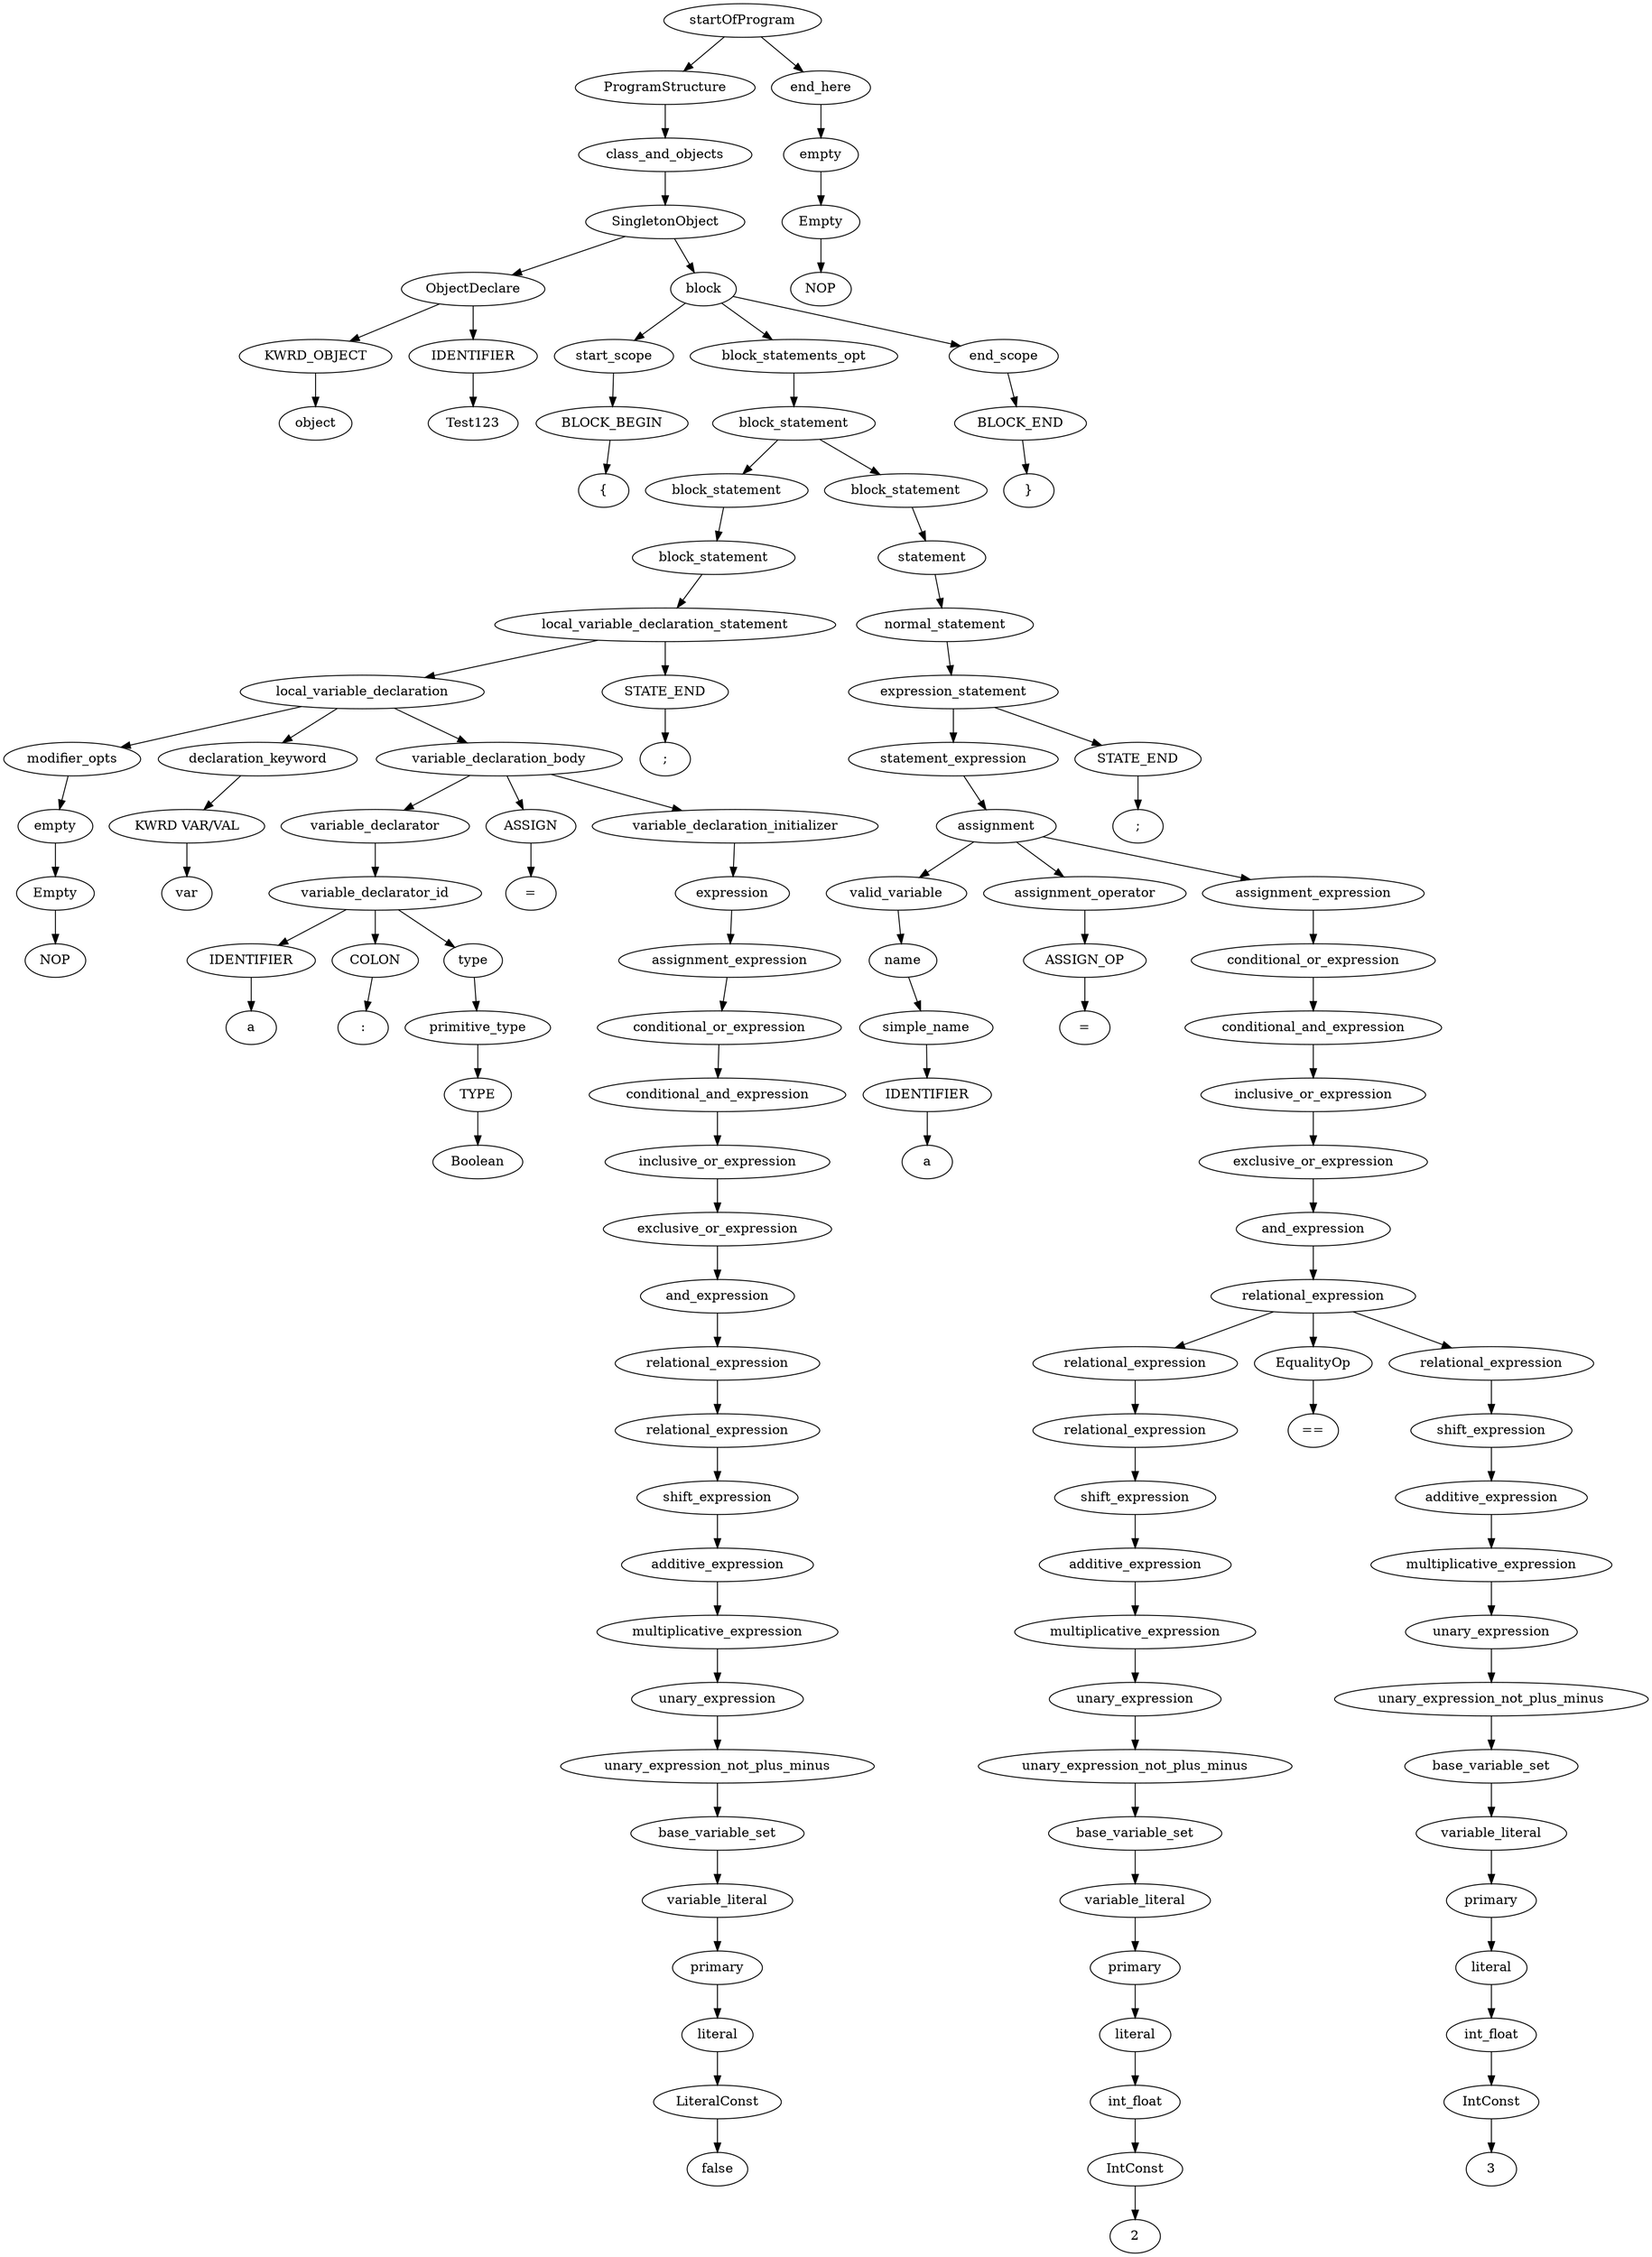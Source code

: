 digraph G {
121 [label="startOfProgram"];116 [label="ProgramStructure"];121->116
121 [label="startOfProgram"];120 [label="end_here"];121->120
116 [label="ProgramStructure"];115 [label="class_and_objects"];116->115
115 [label="class_and_objects"];114 [label="SingletonObject"];115->114
114 [label="SingletonObject"];5 [label="ObjectDeclare"];114->5
114 [label="SingletonObject"];113 [label="block"];114->113
5 [label="ObjectDeclare"];2 [label="KWRD_OBJECT"];5->2
5 [label="ObjectDeclare"];4 [label="IDENTIFIER"];5->4
2 [label="KWRD_OBJECT"];1 [label="object"];2->1
4 [label="IDENTIFIER"];3 [label="Test123"];4->3
113 [label="block"];8 [label="start_scope"];113->8
113 [label="block"];109 [label="block_statements_opt"];113->109
113 [label="block"];112 [label="end_scope"];113->112
8 [label="start_scope"];7 [label="BLOCK_BEGIN"];8->7
7 [label="BLOCK_BEGIN"];6 [label="{"];7->6
109 [label="block_statements_opt"];108 [label="block_statement"];109->108
108 [label="block_statement"];55 [label="block_statement"];108->55
108 [label="block_statement"];107 [label="block_statement"];108->107
55 [label="block_statement"];54 [label="block_statement"];55->54
54 [label="block_statement"];53 [label="local_variable_declaration_statement"];54->53
53 [label="local_variable_declaration_statement"];50 [label="local_variable_declaration"];53->50
53 [label="local_variable_declaration_statement"];52 [label="STATE_END"];53->52
50 [label="local_variable_declaration"];12 [label="modifier_opts"];50->12
50 [label="local_variable_declaration"];15 [label="declaration_keyword"];50->15
50 [label="local_variable_declaration"];49 [label="variable_declaration_body"];50->49
12 [label="modifier_opts"];11 [label="empty"];12->11
11 [label="empty"];10 [label="Empty"];11->10
10 [label="Empty"];9 [label="NOP"];10->9
15 [label="declaration_keyword"];14 [label="KWRD VAR/VAL"];15->14
14 [label="KWRD VAR/VAL"];13 [label="var"];14->13
49 [label="variable_declaration_body"];25 [label="variable_declarator"];49->25
49 [label="variable_declaration_body"];48 [label="ASSIGN"];49->48
49 [label="variable_declaration_body"];46 [label="variable_declaration_initializer"];49->46
25 [label="variable_declarator"];24 [label="variable_declarator_id"];25->24
24 [label="variable_declarator_id"];21 [label="IDENTIFIER"];24->21
24 [label="variable_declarator_id"];23 [label="COLON"];24->23
24 [label="variable_declarator_id"];19 [label="type"];24->19
21 [label="IDENTIFIER"];20 [label="a"];21->20
23 [label="COLON"];22 [label=":"];23->22
19 [label="type"];18 [label="primitive_type"];19->18
18 [label="primitive_type"];17 [label="TYPE"];18->17
17 [label="TYPE"];16 [label="Boolean"];17->16
48 [label="ASSIGN"];47 [label="="];48->47
46 [label="variable_declaration_initializer"];45 [label="expression"];46->45
45 [label="expression"];44 [label="assignment_expression"];45->44
44 [label="assignment_expression"];43 [label="conditional_or_expression"];44->43
43 [label="conditional_or_expression"];42 [label="conditional_and_expression"];43->42
42 [label="conditional_and_expression"];41 [label="inclusive_or_expression"];42->41
41 [label="inclusive_or_expression"];40 [label="exclusive_or_expression"];41->40
40 [label="exclusive_or_expression"];39 [label="and_expression"];40->39
39 [label="and_expression"];38 [label="relational_expression"];39->38
38 [label="relational_expression"];37 [label="relational_expression"];38->37
37 [label="relational_expression"];36 [label="shift_expression"];37->36
36 [label="shift_expression"];35 [label="additive_expression"];36->35
35 [label="additive_expression"];34 [label="multiplicative_expression"];35->34
34 [label="multiplicative_expression"];33 [label="unary_expression"];34->33
33 [label="unary_expression"];32 [label="unary_expression_not_plus_minus"];33->32
32 [label="unary_expression_not_plus_minus"];31 [label="base_variable_set"];32->31
31 [label="base_variable_set"];30 [label="variable_literal"];31->30
30 [label="variable_literal"];29 [label="primary"];30->29
29 [label="primary"];28 [label="literal"];29->28
28 [label="literal"];27 [label="LiteralConst"];28->27
27 [label="LiteralConst"];26 [label="false"];27->26
52 [label="STATE_END"];51 [label=";"];52->51
107 [label="block_statement"];106 [label="statement"];107->106
106 [label="statement"];105 [label="normal_statement"];106->105
105 [label="normal_statement"];104 [label="expression_statement"];105->104
104 [label="expression_statement"];101 [label="statement_expression"];104->101
104 [label="expression_statement"];103 [label="STATE_END"];104->103
101 [label="statement_expression"];100 [label="assignment"];101->100
100 [label="assignment"];60 [label="valid_variable"];100->60
100 [label="assignment"];63 [label="assignment_operator"];100->63
100 [label="assignment"];99 [label="assignment_expression"];100->99
60 [label="valid_variable"];59 [label="name"];60->59
59 [label="name"];58 [label="simple_name"];59->58
58 [label="simple_name"];57 [label="IDENTIFIER"];58->57
57 [label="IDENTIFIER"];56 [label="a"];57->56
63 [label="assignment_operator"];62 [label="ASSIGN_OP"];63->62
62 [label="ASSIGN_OP"];61 [label="="];62->61
99 [label="assignment_expression"];98 [label="conditional_or_expression"];99->98
98 [label="conditional_or_expression"];97 [label="conditional_and_expression"];98->97
97 [label="conditional_and_expression"];96 [label="inclusive_or_expression"];97->96
96 [label="inclusive_or_expression"];95 [label="exclusive_or_expression"];96->95
95 [label="exclusive_or_expression"];94 [label="and_expression"];95->94
94 [label="and_expression"];93 [label="relational_expression"];94->93
93 [label="relational_expression"];77 [label="relational_expression"];93->77
93 [label="relational_expression"];92 [label="EqualityOp"];93->92
93 [label="relational_expression"];90 [label="relational_expression"];93->90
77 [label="relational_expression"];76 [label="relational_expression"];77->76
76 [label="relational_expression"];75 [label="shift_expression"];76->75
75 [label="shift_expression"];74 [label="additive_expression"];75->74
74 [label="additive_expression"];73 [label="multiplicative_expression"];74->73
73 [label="multiplicative_expression"];72 [label="unary_expression"];73->72
72 [label="unary_expression"];71 [label="unary_expression_not_plus_minus"];72->71
71 [label="unary_expression_not_plus_minus"];70 [label="base_variable_set"];71->70
70 [label="base_variable_set"];69 [label="variable_literal"];70->69
69 [label="variable_literal"];68 [label="primary"];69->68
68 [label="primary"];67 [label="literal"];68->67
67 [label="literal"];66 [label="int_float"];67->66
66 [label="int_float"];65 [label="IntConst"];66->65
65 [label="IntConst"];64 [label="2"];65->64
92 [label="EqualityOp"];91 [label="=="];92->91
90 [label="relational_expression"];89 [label="shift_expression"];90->89
89 [label="shift_expression"];88 [label="additive_expression"];89->88
88 [label="additive_expression"];87 [label="multiplicative_expression"];88->87
87 [label="multiplicative_expression"];86 [label="unary_expression"];87->86
86 [label="unary_expression"];85 [label="unary_expression_not_plus_minus"];86->85
85 [label="unary_expression_not_plus_minus"];84 [label="base_variable_set"];85->84
84 [label="base_variable_set"];83 [label="variable_literal"];84->83
83 [label="variable_literal"];82 [label="primary"];83->82
82 [label="primary"];81 [label="literal"];82->81
81 [label="literal"];80 [label="int_float"];81->80
80 [label="int_float"];79 [label="IntConst"];80->79
79 [label="IntConst"];78 [label="3"];79->78
103 [label="STATE_END"];102 [label=";"];103->102
112 [label="end_scope"];111 [label="BLOCK_END"];112->111
111 [label="BLOCK_END"];110 [label="}"];111->110
120 [label="end_here"];119 [label="empty"];120->119
119 [label="empty"];118 [label="Empty"];119->118
118 [label="Empty"];117 [label="NOP"];118->117
}
